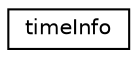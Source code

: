 digraph "Graphical Class Hierarchy"
{
 // LATEX_PDF_SIZE
  edge [fontname="Helvetica",fontsize="10",labelfontname="Helvetica",labelfontsize="10"];
  node [fontname="Helvetica",fontsize="10",shape=record];
  rankdir="LR";
  Node0 [label="timeInfo",height=0.2,width=0.4,color="black", fillcolor="white", style="filled",URL="$classpFlow_1_1timeInfo.html",tooltip=" "];
}
